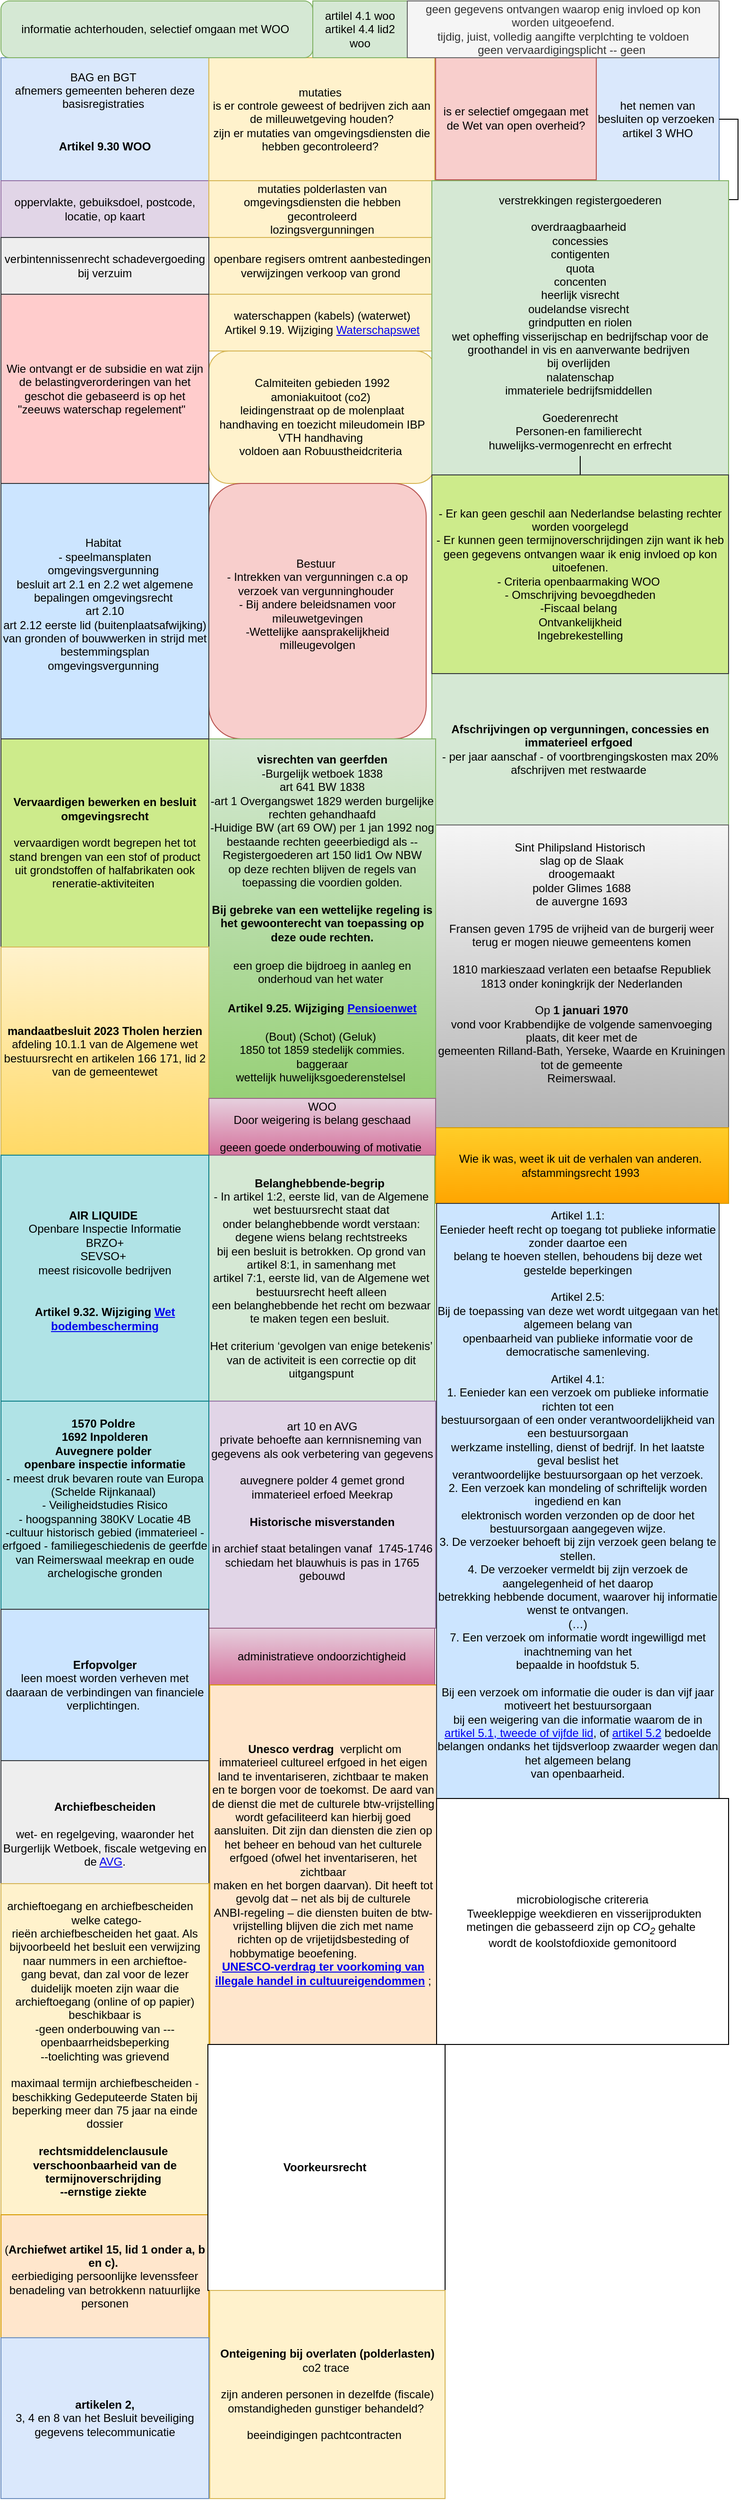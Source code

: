 <mxfile version="24.7.17">
  <diagram name="Pagina-1" id="GhyjzLmI6bEQsb9QsYgc">
    <mxGraphModel dx="1295" dy="838" grid="1" gridSize="10" guides="1" tooltips="1" connect="1" arrows="1" fold="1" page="1" pageScale="1" pageWidth="827" pageHeight="1169" math="0" shadow="0">
      <root>
        <mxCell id="0" />
        <mxCell id="1" parent="0" />
        <mxCell id="nxxCSVB9_clNQPi89WoZ-1" value="BAG en BGT&amp;nbsp;&lt;br&gt;afnemers gemeenten beheren deze basisregistraties&amp;nbsp;&lt;div&gt;&lt;br&gt;&lt;/div&gt;&lt;div&gt;&lt;h4 id=&quot;C39644971&quot;&gt;Artikel 9.30 WOO&lt;/h4&gt;&lt;/div&gt;" style="rounded=0;whiteSpace=wrap;html=1;fillColor=#dae8fc;strokeColor=#6c8ebf;" parent="1" vertex="1">
          <mxGeometry x="60" y="60" width="220" height="130" as="geometry" />
        </mxCell>
        <mxCell id="nxxCSVB9_clNQPi89WoZ-2" value="oppervlakte, gebuiksdoel, postcode, locatie, op kaart" style="rounded=0;whiteSpace=wrap;html=1;fillColor=#e1d5e7;strokeColor=#9673a6;" parent="1" vertex="1">
          <mxGeometry x="60" y="190" width="220" height="60" as="geometry" />
        </mxCell>
        <mxCell id="nxxCSVB9_clNQPi89WoZ-3" value="mutaties&amp;nbsp;&lt;br&gt;is er controle geweest of bedrijven zich aan de milleuwetgeving houden?&lt;br&gt;zijn er mutaties van omgevingsdiensten die hebben gecontroleerd?&amp;nbsp;" style="rounded=0;whiteSpace=wrap;html=1;fillColor=#fff2cc;strokeColor=#d6b656;" parent="1" vertex="1">
          <mxGeometry x="280" y="60" width="239" height="130" as="geometry" />
        </mxCell>
        <mxCell id="nxxCSVB9_clNQPi89WoZ-4" value="artilel 4.1 woo&lt;br&gt;artikel 4.4 lid2 woo" style="rounded=0;whiteSpace=wrap;html=1;fillColor=#d5e8d4;strokeColor=#82b366;" parent="1" vertex="1">
          <mxGeometry x="390" width="100" height="60" as="geometry" />
        </mxCell>
        <mxCell id="nxxCSVB9_clNQPi89WoZ-5" value="informatie achterhouden, selectief omgaan met WOO&amp;nbsp;" style="rounded=1;whiteSpace=wrap;html=1;fillColor=#d5e8d4;strokeColor=#82b366;" parent="1" vertex="1">
          <mxGeometry x="60" width="330" height="60" as="geometry" />
        </mxCell>
        <mxCell id="nxxCSVB9_clNQPi89WoZ-6" value="het nemen van besluiten op verzoeken&amp;nbsp;&lt;br&gt;artikel 3 WHO" style="rounded=0;whiteSpace=wrap;html=1;fillColor=#dae8fc;strokeColor=#6c8ebf;" parent="1" vertex="1">
          <mxGeometry x="690" y="60" width="130" height="130" as="geometry" />
        </mxCell>
        <mxCell id="nxxCSVB9_clNQPi89WoZ-7" style="edgeStyle=orthogonalEdgeStyle;rounded=0;orthogonalLoop=1;jettySize=auto;html=1;exitX=1;exitY=0.5;exitDx=0;exitDy=0;" parent="1" source="nxxCSVB9_clNQPi89WoZ-6" target="nxxCSVB9_clNQPi89WoZ-6" edge="1">
          <mxGeometry relative="1" as="geometry" />
        </mxCell>
        <mxCell id="nxxCSVB9_clNQPi89WoZ-8" value="is er selectief omgegaan met de Wet van open overheid?" style="rounded=0;whiteSpace=wrap;html=1;fillColor=#f8cecc;strokeColor=#b85450;" parent="1" vertex="1">
          <mxGeometry x="520" y="59" width="170" height="130" as="geometry" />
        </mxCell>
        <mxCell id="nxxCSVB9_clNQPi89WoZ-10" value="mutaties polderlasten van omgevingsdiensten die hebben gecontroleerd&lt;br&gt;lozingsvergunningen" style="rounded=0;whiteSpace=wrap;html=1;fillColor=#fff2cc;strokeColor=#d6b656;" parent="1" vertex="1">
          <mxGeometry x="280" y="190" width="240" height="60" as="geometry" />
        </mxCell>
        <mxCell id="nxxCSVB9_clNQPi89WoZ-11" value="openbare regisers omtrent aanbestedingen&lt;br&gt;verwijzingen verkoop van grond&amp;nbsp;" style="rounded=0;whiteSpace=wrap;html=1;fillColor=#fff2cc;strokeColor=#d6b656;" parent="1" vertex="1">
          <mxGeometry x="280" y="250" width="240" height="60" as="geometry" />
        </mxCell>
        <mxCell id="nxxCSVB9_clNQPi89WoZ-12" value="waterschappen (kabels) (waterwet)&lt;br&gt;&lt;span style=&quot;background-color: initial;&quot;&gt;Artikel 9.19. Wijziging &lt;/span&gt;&lt;a style=&quot;background-color: initial;&quot; href=&quot;https://wetten.overheid.nl/jci1.3:c:BWBR0005108&amp;amp;g=2024-10-21&amp;amp;z=2024-10-21&quot;&gt;Waterschapswet&lt;/a&gt;" style="rounded=0;whiteSpace=wrap;html=1;fillColor=#fff2cc;strokeColor=#d6b656;" parent="1" vertex="1">
          <mxGeometry x="280" y="310" width="240" height="60" as="geometry" />
        </mxCell>
        <mxCell id="nxxCSVB9_clNQPi89WoZ-13" value="Calmiteiten gebieden 1992&lt;br&gt;amoniakuitoot (co2)&amp;nbsp;&lt;br&gt;leidingenstraat op de molenplaat&lt;br&gt;&lt;div&gt;handhaving en toezicht mileudomein IBP VTH handhaving&amp;nbsp;&lt;br&gt;voldoen aan Robuustheidcriteria&amp;nbsp;&lt;/div&gt;" style="rounded=1;whiteSpace=wrap;html=1;fillColor=#fff2cc;strokeColor=#d6b656;" parent="1" vertex="1">
          <mxGeometry x="280" y="370" width="240" height="140" as="geometry" />
        </mxCell>
        <mxCell id="nxxCSVB9_clNQPi89WoZ-15" value="Wie ontvangt er de subsidie en wat zijn de belastingverorderingen van het geschot die gebaseerd is op het &quot;zeeuws waterschap regelement&quot;&amp;nbsp;&amp;nbsp;" style="rounded=0;whiteSpace=wrap;html=1;fillColor=#ffcccc;strokeColor=#36393d;" parent="1" vertex="1">
          <mxGeometry x="60" y="310" width="220" height="200" as="geometry" />
        </mxCell>
        <mxCell id="nxxCSVB9_clNQPi89WoZ-16" value="&lt;b&gt;Afschrijvingen op vergunningen, concessies en immaterieel erfgoed&amp;nbsp;&lt;/b&gt;&lt;br&gt;- per jaar aanschaf - of voortbrengingskosten max 20% afschrijven met restwaarde&amp;nbsp;" style="rounded=0;whiteSpace=wrap;html=1;fillColor=#d5e8d4;strokeColor=#82b366;" parent="1" vertex="1">
          <mxGeometry x="516" y="711" width="314" height="160" as="geometry" />
        </mxCell>
        <mxCell id="nxxCSVB9_clNQPi89WoZ-17" value="&lt;div&gt;&lt;br&gt;&lt;/div&gt;&lt;div&gt;&lt;br&gt;&lt;/div&gt;&lt;div&gt;verstrekkingen registergoederen&lt;br&gt;&lt;br&gt;&lt;/div&gt;overdraagbaarheid&amp;nbsp;&lt;br&gt;concessies&lt;div&gt;contigenten&lt;/div&gt;&lt;div&gt;quota&lt;/div&gt;&lt;div&gt;concenten&lt;/div&gt;&lt;div&gt;heerlijk visrecht&lt;/div&gt;&lt;div&gt;oudelandse visrecht&amp;nbsp;&lt;/div&gt;&lt;div&gt;grindputten en riolen&lt;br&gt;wet opheffing visserijschap en bedrijfschap voor de groothandel in vis en aanverwante bedrijven&amp;nbsp;&lt;/div&gt;&lt;div&gt;bij overlijden&amp;nbsp;&lt;br&gt;nalatenschap&lt;br&gt;immateriele bedrijfsmiddellen&amp;nbsp;&lt;br&gt;&lt;br&gt;Goederenrecht&lt;br&gt;Personen-en familierecht&amp;nbsp;&lt;br&gt;huwelijks-vermogenrecht en erfrecht&lt;br&gt;&lt;br&gt;&lt;br&gt;&amp;nbsp;&lt;/div&gt;" style="whiteSpace=wrap;html=1;aspect=fixed;fillColor=#d5e8d4;strokeColor=#82b366;" parent="1" vertex="1">
          <mxGeometry x="516" y="190" width="314" height="314" as="geometry" />
        </mxCell>
        <mxCell id="nxxCSVB9_clNQPi89WoZ-18" value="geen gegevens ontvangen waarop enig invloed op kon worden uitgeoefend.&lt;div&gt;tijdig, juist, volledig aangifte verplchting te voldoen&lt;br&gt;geen vervaardigingsplicht -- geen&amp;nbsp;&lt;/div&gt;" style="rounded=0;whiteSpace=wrap;html=1;fillColor=#f5f5f5;strokeColor=#666666;fontColor=#333333;" parent="1" vertex="1">
          <mxGeometry x="490" width="330" height="60" as="geometry" />
        </mxCell>
        <mxCell id="nxxCSVB9_clNQPi89WoZ-20" value="" style="edgeStyle=orthogonalEdgeStyle;rounded=0;orthogonalLoop=1;jettySize=auto;html=1;" parent="1" source="nxxCSVB9_clNQPi89WoZ-19" target="nxxCSVB9_clNQPi89WoZ-17" edge="1">
          <mxGeometry relative="1" as="geometry" />
        </mxCell>
        <mxCell id="nxxCSVB9_clNQPi89WoZ-19" value="- Er kan geen geschil aan Nederlandse belasting rechter worden voorgelegd&lt;div&gt;- Er kunnen geen termijnoverschrijdingen zijn want ik heb geen gegevens ontvangen waar ik enig invloed op kon uitoefenen.&lt;br&gt;- Criteria openbaarmaking WOO&amp;nbsp;&lt;/div&gt;&lt;div&gt;- Omschrijving bevoegdheden&lt;br&gt;-Fiscaal belang&amp;nbsp;&lt;br&gt;Ontvankelijkheid&lt;br&gt;Ingebrekestelling&lt;/div&gt;" style="rounded=0;whiteSpace=wrap;html=1;fillColor=#cdeb8b;strokeColor=#36393d;" parent="1" vertex="1">
          <mxGeometry x="516" y="501" width="314" height="210" as="geometry" />
        </mxCell>
        <mxCell id="nxxCSVB9_clNQPi89WoZ-21" value="Bestuur&amp;nbsp;&lt;br&gt;- Intrekken van vergunningen c.a op verzoek van vergunninghouder&amp;nbsp;&lt;br&gt;- Bij andere beleidsnamen voor mileuwetgevingen&lt;br&gt;-Wettelijke aansprakelijkheid milleugevolgen&lt;br&gt;&lt;div&gt;&lt;br&gt;&lt;/div&gt;" style="rounded=1;whiteSpace=wrap;html=1;fillColor=#f8cecc;strokeColor=#b85450;" parent="1" vertex="1">
          <mxGeometry x="280" y="510" width="230" height="270" as="geometry" />
        </mxCell>
        <mxCell id="nxxCSVB9_clNQPi89WoZ-22" value="verbintennissenrecht schadevergoeding bij verzuim" style="rounded=0;whiteSpace=wrap;html=1;fillColor=#eeeeee;strokeColor=#36393d;" parent="1" vertex="1">
          <mxGeometry x="60" y="250" width="220" height="60" as="geometry" />
        </mxCell>
        <mxCell id="nxxCSVB9_clNQPi89WoZ-23" value="Sint Philipsland Historisch&amp;nbsp;&lt;br&gt;slag op de Slaak&lt;br&gt;droogemaakt&lt;br&gt;polder Glimes 1688&lt;br&gt;de auvergne 1693&lt;br&gt;&lt;br&gt;Fransen geven 1795 de vrijheid van de burgerij weer terug er mogen nieuwe gemeentens komen&lt;br&gt;&lt;br&gt;1810 markieszaad verlaten een betaafse Republiek&lt;br&gt;1813 onder koningkrijk der Nederlanden&lt;br&gt;&lt;br&gt;&lt;span lang=&quot;nl&quot; class=&quot;BxUVEf ILfuVd&quot;&gt;Op &lt;b&gt;1 januari 1970&lt;/b&gt;&lt;br&gt; vond voor Krabbendijke de volgende samenvoeging plaats, dit keer met de&lt;br&gt; gemeenten Rilland-Bath, Yerseke, Waarde en Kruiningen tot de gemeente &lt;br&gt;Reimerswaal.&lt;/span&gt;&lt;br&gt;&lt;br&gt;&lt;div&gt;&lt;br&gt;&lt;/div&gt;" style="rounded=0;whiteSpace=wrap;html=1;fillColor=#f5f5f5;gradientColor=#b3b3b3;strokeColor=#666666;" parent="1" vertex="1">
          <mxGeometry x="519" y="871" width="311" height="320" as="geometry" />
        </mxCell>
        <mxCell id="nxxCSVB9_clNQPi89WoZ-24" value="Habitat&amp;nbsp;&lt;br&gt;- speelmansplaten omgevingsvergunning&amp;nbsp;&lt;br&gt;besluit art 2.1 en 2.2 wet algemene bepalingen omgevingsrecht&amp;nbsp;&lt;div&gt;art 2.10&lt;/div&gt;&lt;div&gt;art 2.12 eerste lid (buitenplaatsafwijking)&lt;/div&gt;&lt;div&gt;van gronden of bouwwerken in strijd met bestemmingsplan&lt;br&gt;omgevingsvergunning&amp;nbsp;&lt;br&gt;&lt;br&gt;&lt;/div&gt;" style="rounded=0;whiteSpace=wrap;html=1;fillColor=#cce5ff;strokeColor=#36393d;" parent="1" vertex="1">
          <mxGeometry x="60" y="510" width="220" height="270" as="geometry" />
        </mxCell>
        <mxCell id="nxxCSVB9_clNQPi89WoZ-25" value="&lt;b&gt;visrechten van geerfden &lt;/b&gt;&lt;br&gt;-Burgelijk wetboek 1838&lt;br&gt;art 641 BW 1838&lt;br&gt;-art 1 Overgangswet 1829 werden burgelijke rechten gehandhaafd&lt;br&gt;-Huidige BW (art 69 OW) per 1 jan 1992 nog bestaande rechten geeerbiedigd als --Registergoederen art 150 lid1 Ow NBW&lt;br&gt;op deze rechten blijven de regels van toepassing die voordien golden.&lt;div&gt;&lt;br&gt;&lt;div&gt;&lt;b&gt;Bij gebreke van een wettelijke regeling is het gewoonterecht van toepassing op deze oude rechten.&lt;/b&gt;&lt;br&gt;&lt;h4 id=&quot;C39643231&quot;&gt;&lt;span style=&quot;background-color: initial; font-weight: normal;&quot;&gt;een groep die bijdroeg in aanleg en onderhoud van het water&amp;nbsp;&lt;br&gt;&lt;/span&gt;&lt;/h4&gt;&lt;h4 id=&quot;C39643231&quot;&gt;Artikel 9.25. Wijziging&amp;nbsp;&lt;a href=&quot;https://wetten.overheid.nl/jci1.3:c:BWBR0020809&amp;amp;g=2024-10-21&amp;amp;z=2024-10-21&quot;&gt;Pensioenwet&lt;/a&gt;&lt;/h4&gt;(Bout) (Schot) (Geluk)&amp;nbsp;&lt;br&gt;1850 tot 1859 stedelijk commies.&lt;br&gt;baggeraar&lt;br&gt;wettelijk huwelijksgoederenstelsel&amp;nbsp;&lt;/div&gt;&lt;/div&gt;" style="rounded=0;whiteSpace=wrap;html=1;fillColor=#d5e8d4;gradientColor=#97d077;strokeColor=#82b366;" parent="1" vertex="1">
          <mxGeometry x="280" y="780" width="240" height="380" as="geometry" />
        </mxCell>
        <mxCell id="nxxCSVB9_clNQPi89WoZ-26" value="&lt;b&gt;Vervaardigen bewerken en besluit omgevingsrecht&lt;/b&gt;&lt;br&gt;&lt;br&gt;vervaardigen wordt begrepen het tot stand brengen van een stof of product uit grondstoffen of halfabrikaten ook reneratie-aktiviteiten&amp;nbsp;" style="whiteSpace=wrap;html=1;aspect=fixed;fillColor=#cdeb8b;strokeColor=#36393d;" parent="1" vertex="1">
          <mxGeometry x="60" y="780" width="220" height="220" as="geometry" />
        </mxCell>
        <mxCell id="nxxCSVB9_clNQPi89WoZ-27" value="&lt;b&gt;mandaatbesluit 2023 Tholen herzien&lt;/b&gt;&lt;br&gt;afdeling 10.1.1 van de Algemene wet bestuursrecht en artikelen 166 171, lid 2 van de gemeentewet" style="whiteSpace=wrap;html=1;aspect=fixed;fillColor=#fff2cc;gradientColor=#ffd966;strokeColor=#d6b656;" parent="1" vertex="1">
          <mxGeometry x="60" y="1000" width="220" height="220" as="geometry" />
        </mxCell>
        <mxCell id="nxxCSVB9_clNQPi89WoZ-29" value="Wie ik was, weet ik uit de verhalen van anderen.&amp;nbsp;&lt;br&gt;afstammingsrecht 1993&amp;nbsp;" style="rounded=0;whiteSpace=wrap;html=1;fillColor=#ffcd28;strokeColor=#d79b00;gradientColor=#ffa500;" parent="1" vertex="1">
          <mxGeometry x="520" y="1191" width="310" height="80" as="geometry" />
        </mxCell>
        <mxCell id="nxxCSVB9_clNQPi89WoZ-30" value="&lt;b&gt;Belanghebbende-begrip&amp;nbsp;&lt;/b&gt;&lt;br&gt;- In artikel 1:2, eerste lid, van de Algemene wet bestuursrecht staat dat &lt;br&gt;onder belanghebbende wordt verstaan: degene wiens belang rechtstreeks &lt;br&gt;bij een besluit is betrokken. Op grond van artikel 8:1, in samenhang met&lt;br&gt; artikel 7:1, eerste lid, van de Algemene wet bestuursrecht heeft alleen&lt;br&gt; een belanghebbende het recht om bezwaar te maken tegen een besluit.&amp;nbsp;&lt;br&gt;&lt;br&gt;Het criterium ‘gevolgen van enige betekenis’ van de activiteit is een correctie op dit uitgangspunt" style="rounded=0;whiteSpace=wrap;html=1;fillColor=#d5e8d4;strokeColor=#82b366;" parent="1" vertex="1">
          <mxGeometry x="279" y="1220" width="240" height="260" as="geometry" />
        </mxCell>
        <mxCell id="nxxCSVB9_clNQPi89WoZ-31" value="art 10 en AVG&lt;br&gt;private behoefte aan kernnisneming van&amp;nbsp; gegevens als ook verbetering van gegevens&lt;br&gt;&lt;br&gt;auvegnere polder 4 gemet grond&lt;br&gt;immaterieel erfoed Meekrap&lt;br&gt;&lt;br&gt;&lt;b&gt;Historische misverstanden&lt;/b&gt;&lt;br&gt;&lt;br&gt;&lt;div&gt;in archief staat betalingen vanaf&amp;nbsp; 1745-1746&lt;br&gt;schiedam het blauwhuis is pas in 1765 gebouwd&lt;br&gt;&lt;br&gt;&lt;br&gt;&lt;/div&gt;" style="rounded=0;whiteSpace=wrap;html=1;fillColor=#e1d5e7;strokeColor=#9673a6;" parent="1" vertex="1">
          <mxGeometry x="280" y="1480" width="240" height="240" as="geometry" />
        </mxCell>
        <mxCell id="nxxCSVB9_clNQPi89WoZ-32" value="WOO&lt;br&gt;Door weigering is belang geschaad&lt;br&gt;&lt;br&gt;geeen goede onderbouwing of motivatie&amp;nbsp;" style="rounded=0;whiteSpace=wrap;html=1;fillColor=#e6d0de;strokeColor=#996185;gradientColor=#d5739d;" parent="1" vertex="1">
          <mxGeometry x="280" y="1160" width="240" height="60" as="geometry" />
        </mxCell>
        <mxCell id="5L52SQ1bGJjeM0b4ovFj-1" value="administratieve ondoorzichtigheid" style="rounded=0;whiteSpace=wrap;html=1;fillColor=#e6d0de;strokeColor=#996185;gradientColor=#d5739d;" parent="1" vertex="1">
          <mxGeometry x="280" y="1720" width="239" height="60" as="geometry" />
        </mxCell>
        <mxCell id="3Bws2zhonpQ9kMl_3nhZ-1" value="&lt;b&gt;AIR LIQUIDE&amp;nbsp;&lt;/b&gt;&lt;br&gt;Openbare Inspectie Informatie&lt;br&gt;BRZO+&lt;br&gt;SEVSO+&amp;nbsp;&lt;div&gt;meest risicovolle bedrijven&lt;br&gt;&lt;br&gt;&lt;h4 id=&quot;C39642921&quot;&gt;Artikel 9.32. Wijziging &lt;a href=&quot;https://wetten.overheid.nl/jci1.3:c:BWBR0003994&amp;amp;g=2024-10-21&amp;amp;z=2024-10-21&quot;&gt;Wet bodembescherming&lt;/a&gt;&lt;/h4&gt;&lt;/div&gt;" style="rounded=0;whiteSpace=wrap;html=1;fillColor=#b0e3e6;strokeColor=#0e8088;" parent="1" vertex="1">
          <mxGeometry x="60" y="1220" width="220" height="260" as="geometry" />
        </mxCell>
        <mxCell id="3Bws2zhonpQ9kMl_3nhZ-2" value="&lt;b&gt;1570 Poldre&amp;nbsp;&lt;br&gt;1692 Inpolderen&lt;br&gt;Auvegnere polder&amp;nbsp;&lt;/b&gt;&lt;br&gt;&lt;b&gt;openbare inspectie informatie&lt;/b&gt;&lt;br&gt;- meest druk bevaren route van Europa (Schelde Rijnkanaal)&amp;nbsp;&lt;br&gt;- Veiligheidstudies Risico&lt;br&gt;- hoogspanning 380KV Locatie 4B&lt;br&gt;-cultuur historisch gebied (immaterieel - erfgoed - familiegeschiedenis de geerfde van Reimerswaal meekrap en oude archelogische gronden&lt;div&gt;&lt;br&gt;&lt;/div&gt;" style="whiteSpace=wrap;html=1;aspect=fixed;fillColor=#b0e3e6;strokeColor=#0e8088;" parent="1" vertex="1">
          <mxGeometry x="60" y="1480" width="220" height="220" as="geometry" />
        </mxCell>
        <mxCell id="3Bws2zhonpQ9kMl_3nhZ-3" value="&lt;b&gt;Erfopvolger&lt;/b&gt;&lt;br&gt;leen moest worden verheven met daaraan de verbindingen van financiele verplichtingen.&amp;nbsp;" style="rounded=0;whiteSpace=wrap;html=1;fillColor=#cce5ff;strokeColor=#36393d;" parent="1" vertex="1">
          <mxGeometry x="60" y="1700" width="220" height="160" as="geometry" />
        </mxCell>
        <mxCell id="3Bws2zhonpQ9kMl_3nhZ-5" value="&lt;b&gt;&amp;nbsp;Unesco verdrag&amp;nbsp;&lt;/b&gt; verplicht om&lt;br&gt;                     immaterieel cultureel erfgoed in het eigen land te inventariseren, zichtbaar te maken&lt;br&gt;                     en te borgen voor de toekomst. De aard van de dienst die met de culturele btw-vrijstelling&lt;br&gt;                     wordt gefaciliteerd kan hierbij goed aansluiten. Dit zijn dan diensten die zien op&lt;br&gt;                     het beheer en behoud van het culturele erfgoed (ofwel het inventariseren, het zichtbaar&lt;br&gt;                     maken en het borgen daarvan). Dit heeft tot gevolg dat – net als bij de culturele&lt;br&gt;                     ANBI-regeling – die diensten buiten de btw-vrijstelling blijven die zich met name&lt;br&gt;                     richten op de vrijetijdsbesteding of hobbymatige beoefening.&amp;nbsp; &amp;nbsp; &amp;nbsp; &amp;nbsp; &amp;nbsp; &amp;nbsp; &amp;nbsp; &amp;nbsp; &amp;nbsp; &amp;nbsp;&lt;div&gt;&lt;a aria-label=&quot;UNESCO-verdrag ter voorkoming van illegale handel in cultuureigendommen (opent externe website)&quot; class=&quot;external&quot; href=&quot;https://en.unesco.org/fighttrafficking/1970&quot;&gt;&lt;strong&gt;UNESCO-verdrag ter voorkoming van illegale handel in cultuureigendommen&lt;/strong&gt;&lt;/a&gt; ;&lt;br&gt;&lt;/div&gt;" style="rounded=0;whiteSpace=wrap;html=1;fillColor=#ffe6cc;strokeColor=#d79b00;" parent="1" vertex="1">
          <mxGeometry x="281" y="1780" width="240" height="380" as="geometry" />
        </mxCell>
        <mxCell id="3Bws2zhonpQ9kMl_3nhZ-6" value="&lt;div&gt;Artikel 1.1:&lt;/div&gt;&lt;div&gt;Eenieder heeft recht op toegang tot publieke informatie zonder daartoe een&lt;/div&gt;&lt;div&gt;belang te hoeven stellen, behoudens bij deze wet gestelde beperkingen&lt;br&gt;&lt;br&gt;&lt;div&gt;Artikel 2.5:&lt;/div&gt;&lt;div&gt;Bij de toepassing van deze wet wordt uitgegaan van het algemeen belang van&lt;/div&gt;&lt;div&gt;openbaarheid van publieke informatie voor de democratische samenleving.&lt;br&gt;&lt;br&gt;&lt;div&gt;Artikel 4.1:&lt;/div&gt;&lt;div&gt;1. Eenieder kan een verzoek om publieke informatie richten tot een&lt;/div&gt;&lt;div&gt;bestuursorgaan of een onder verantwoordelijkheid van een bestuursorgaan&lt;/div&gt;&lt;div&gt;werkzame instelling, dienst of bedrijf. In het laatste geval beslist het&lt;/div&gt;&lt;div&gt;verantwoordelijke bestuursorgaan op het verzoek.&lt;/div&gt;&lt;div&gt;2. Een verzoek kan mondeling of schriftelijk worden ingediend en kan&lt;/div&gt;&lt;div&gt;elektronisch worden verzonden op de door het bestuursorgaan aangegeven wijze.&lt;/div&gt;&lt;div&gt;3. De verzoeker behoeft bij zijn verzoek geen belang te stellen.&lt;/div&gt;&lt;div&gt;4. De verzoeker vermeldt bij zijn verzoek de aangelegenheid of het daarop&lt;/div&gt;&lt;div&gt;betrekking hebbende document, waarover hij informatie wenst te ontvangen.&lt;/div&gt;&lt;div&gt;(…)&lt;/div&gt;&lt;div&gt;7. Een verzoek om informatie wordt ingewilligd met inachtneming van het&lt;/div&gt;&lt;div&gt;bepaalde in hoofdstuk 5.&lt;br&gt;&lt;br&gt;Bij een verzoek om informatie die ouder is dan vijf jaar motiveert het bestuursorgaan&lt;br/&gt;                                       bij een weigering van die informatie waarom de in &lt;a href=&quot;https://wetten.overheid.nl/BWBR0045754/2024-10-01#Hoofdstuk5_Artikel5.1&quot;&gt;artikel 5.1, tweede of vijfde lid&lt;/a&gt;, of &lt;a href=&quot;https://wetten.overheid.nl/BWBR0045754/2024-10-01#Hoofdstuk5_Artikel5.2&quot;&gt;artikel 5.2&lt;/a&gt; bedoelde belangen ondanks het tijdsverloop zwaarder wegen dan het algemeen belang&lt;br/&gt;                                       van openbaarheid.&lt;br&gt;&lt;/div&gt;&lt;br&gt;&lt;/div&gt;&lt;/div&gt;" style="rounded=0;whiteSpace=wrap;html=1;fillColor=#cce5ff;strokeColor=#36393d;" parent="1" vertex="1">
          <mxGeometry x="521" y="1271" width="299" height="629" as="geometry" />
        </mxCell>
        <mxCell id="3Bws2zhonpQ9kMl_3nhZ-7" value="&lt;b&gt;Archiefbescheiden&lt;/b&gt;&lt;br&gt;&lt;br&gt;wet- en regelgeving, waaronder het Burgerlijk Wetboek, fiscale wetgeving en de &lt;a href=&quot;https://www.inspectie-oe.nl/toezichtvelden/overheidsinformatie/wet--en-regelgeving/overige-informatiewetgeving/avg-en-de-archiefwet&quot;&gt;AVG&lt;/a&gt;.&lt;div&gt;&lt;br/&gt;&lt;/div&gt;" style="rounded=0;whiteSpace=wrap;html=1;fillColor=#eeeeee;strokeColor=#36393d;" parent="1" vertex="1">
          <mxGeometry x="60" y="1860" width="220" height="170" as="geometry" />
        </mxCell>
        <mxCell id="3Bws2zhonpQ9kMl_3nhZ-8" value="archieftoegang en archiefbescheiden&amp;nbsp; &amp;nbsp;&lt;br&gt;&lt;div&gt;&amp;nbsp;welke catego-&lt;/div&gt;&lt;div&gt;rieën archiefbescheiden het gaat. Als bijvoorbeeld het besluit een verwijzing naar nummers in een archieftoe-&lt;/div&gt;&lt;div&gt;gang bevat, dan zal voor de lezer duidelijk moeten zijn waar die archieftoegang (online of op papier)&lt;/div&gt;&lt;div&gt;beschikbaar is&lt;br&gt;-geen onderbouwing van ---openbaarrheidsbeperking&lt;br&gt;--toelichting was grievend&lt;br&gt;&lt;div&gt;&lt;br&gt;&lt;/div&gt;maximaal termijn archiefbescheiden -beschikking Gedeputeerde Staten bij beperking meer dan 75 jaar na einde dossier&lt;br&gt;&lt;br&gt;&lt;/div&gt;&lt;b&gt;rechtsmiddelenclausule&amp;nbsp;&lt;/b&gt;&lt;div&gt;&lt;b&gt;verschoonbaarheid van de termijnoverschrijding&amp;nbsp;&lt;br&gt;--ernstige ziekte&amp;nbsp;&lt;/b&gt;&lt;/div&gt;" style="rounded=0;whiteSpace=wrap;html=1;fillColor=#fff2cc;strokeColor=#d6b656;" parent="1" vertex="1">
          <mxGeometry x="60" y="1990" width="220" height="350" as="geometry" />
        </mxCell>
        <mxCell id="3Bws2zhonpQ9kMl_3nhZ-9" value="(&lt;b&gt;Archiefwet artikel 15, lid 1 onder a, b en c).&amp;nbsp;&lt;/b&gt;&lt;br&gt;eerbiediging persoonlijke levenssfeer&lt;div&gt;benadeling van betrokkenn natuurlijke personen&lt;/div&gt;" style="rounded=0;whiteSpace=wrap;html=1;fillColor=#ffe6cc;strokeColor=#d79b00;" parent="1" vertex="1">
          <mxGeometry x="60" y="2340" width="220" height="130" as="geometry" />
        </mxCell>
        <mxCell id="3Bws2zhonpQ9kMl_3nhZ-10" value="&lt;b&gt;Voorkeursrecht&amp;nbsp;&lt;/b&gt;" style="rounded=0;whiteSpace=wrap;html=1;" parent="1" vertex="1">
          <mxGeometry x="279" y="2160" width="251" height="260" as="geometry" />
        </mxCell>
        <mxCell id="3Bws2zhonpQ9kMl_3nhZ-11" value="&lt;b&gt;Onteigening bij overlaten (polderlasten)&lt;/b&gt;&lt;br&gt;co2 trace&amp;nbsp;&lt;br&gt;&lt;br&gt;zijn anderen personen in dezelfde (fiscale) omstandigheden gunstiger behandeld?&amp;nbsp;&lt;br&gt;&lt;br&gt;beeindigingen pachtcontracten&amp;nbsp;&amp;nbsp;" style="rounded=0;whiteSpace=wrap;html=1;fillColor=#fff2cc;strokeColor=#d6b656;" parent="1" vertex="1">
          <mxGeometry x="281" y="2420" width="249" height="220" as="geometry" />
        </mxCell>
        <mxCell id="3Bws2zhonpQ9kMl_3nhZ-12" value="microbiologische critereria&lt;br&gt;&amp;nbsp;Tweekleppige weekdieren en visserijprodukten&lt;br&gt;metingen die gebasseerd zijn op&amp;nbsp;&lt;em&gt;CO&lt;sub&gt;2&lt;/sub&gt;&lt;/em&gt;&amp;nbsp;gehalte&amp;nbsp;&lt;br&gt;wordt de koolstofdioxide gemonitoord" style="rounded=0;whiteSpace=wrap;html=1;" parent="1" vertex="1">
          <mxGeometry x="521" y="1900" width="309" height="260" as="geometry" />
        </mxCell>
        <mxCell id="bou_6ReHAhj3Yq8zOTjD-1" value="&lt;div&gt;&lt;b&gt;artikelen 2,&lt;/b&gt;&lt;/div&gt;&lt;div&gt;3, 4 en 8 van het Besluit beveiliging gegevens telecommunicatie&lt;/div&gt;" style="rounded=0;whiteSpace=wrap;html=1;fillColor=#dae8fc;strokeColor=#6c8ebf;" vertex="1" parent="1">
          <mxGeometry x="60" y="2470" width="220" height="170" as="geometry" />
        </mxCell>
      </root>
    </mxGraphModel>
  </diagram>
</mxfile>
